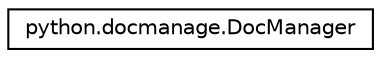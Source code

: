 digraph G
{
  edge [fontname="Helvetica",fontsize="10",labelfontname="Helvetica",labelfontsize="10"];
  node [fontname="Helvetica",fontsize="10",shape=record];
  rankdir="LR";
  Node1 [label="python.docmanage.DocManager",height=0.2,width=0.4,color="black", fillcolor="white", style="filled",URL="$classpython_1_1docmanage_1_1_doc_manager.html"];
}

